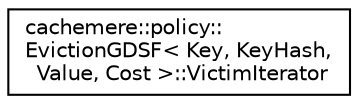 digraph "Graphical Class Hierarchy"
{
 // LATEX_PDF_SIZE
  edge [fontname="Helvetica",fontsize="10",labelfontname="Helvetica",labelfontsize="10"];
  node [fontname="Helvetica",fontsize="10",shape=record];
  rankdir="LR";
  Node0 [label="cachemere::policy::\lEvictionGDSF\< Key, KeyHash,\l Value, Cost \>::VictimIterator",height=0.2,width=0.4,color="black", fillcolor="white", style="filled",URL="$classcachemere_1_1policy_1_1EvictionGDSF_1_1VictimIterator.html",tooltip="Iterator for iterating over cache items in the order they should be evicted."];
}
